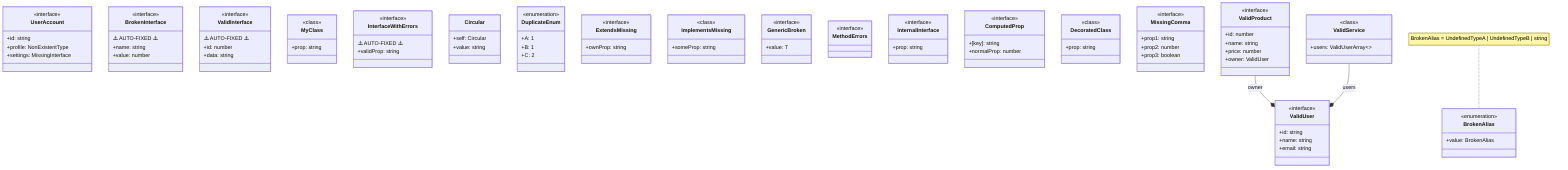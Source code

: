 classDiagram
  %% Legend
  %% --|> : Inheritance (extends)
  %% ..|> : Implementation (implements)
  %% --* : Composition (has/contains)
  %% -- : Association

  %% Errors encountered during conversion:
  %% - TS2304: Cannot find name 'NonExistentType'.
  %% - TS2304: Cannot find name 'MissingInterface'.
  %% - TS1131: Property or signature expected.
  %% - TS2304: Cannot find name 'NonExistentBase'.
  %% - TS1131: Property or signature expected.
  %% ... and 17 more errors

  %% WARNING: The following types had syntax errors and were auto-recovered by the TypeScript parser:
  %% - BrokenInterface: Missing closing brace or other syntax error was automatically fixed
  %% - ValidInterface: Missing closing brace or other syntax error was automatically fixed
  %% - InterfaceWithErrors: Missing closing brace or other syntax error was automatically fixed
  %% These auto-fixes may not reflect the intended structure!

  class UserAccount {
    <<interface>>
    +id: string
    +profile: NonExistentType
    +settings: MissingInterface
  }

  class BrokenInterface {
    <<interface>>
    ⚠️ AUTO-FIXED ⚠️
    +name: string
    +value: number
  }

  class ValidInterface {
    <<interface>>
    ⚠️ AUTO-FIXED ⚠️
    +id: number
    +data: string
  }

  class MyClass {
    <<class>>
    +prop: string
  }

  class InterfaceWithErrors {
    <<interface>>
    ⚠️ AUTO-FIXED ⚠️
    +validProp: string
  }

  class Circular {
    +self: Circular
    +value: string
  }

  class DuplicateEnum {
    <<enumeration>>
    +A: 1
    +B: 1
    +C: 2
  }

  class ExtendsMissing {
    <<interface>>
    +ownProp: string
  }

  class ImplementsMissing {
    <<class>>
    +someProp: string
  }

  class GenericBroken {
    <<interface>>
    +value: T
  }

  class MethodErrors {
    <<interface>>
  }

  class BrokenAlias {
    <<enumeration>>
    +value: BrokenAlias
  }

  class InternalInterface {
    <<interface>>
    +prop: string
  }

  class ComputedProp {
    <<interface>>
    +[key]: string
    +normalProp: number
  }

  class DecoratedClass {
    <<class>>
    +prop: string
  }

  class MissingComma {
    <<interface>>
    +prop1: string
    +prop2: number
    +prop3: boolean
  }

  class ValidUser {
    <<interface>>
    +id: string
    +name: string
    +email: string
  }

  class ValidProduct {
    <<interface>>
    +id: number
    +name: string
    +price: number
    +owner: ValidUser
  }

  class ValidService {
    <<class>>
    +users: ValidUserArray~~
  }

  ValidProduct --* ValidUser : owner
  ValidService --* ValidUser : users

  note for BrokenAlias "BrokenAlias = UndefinedTypeA | UndefinedTypeB | string"